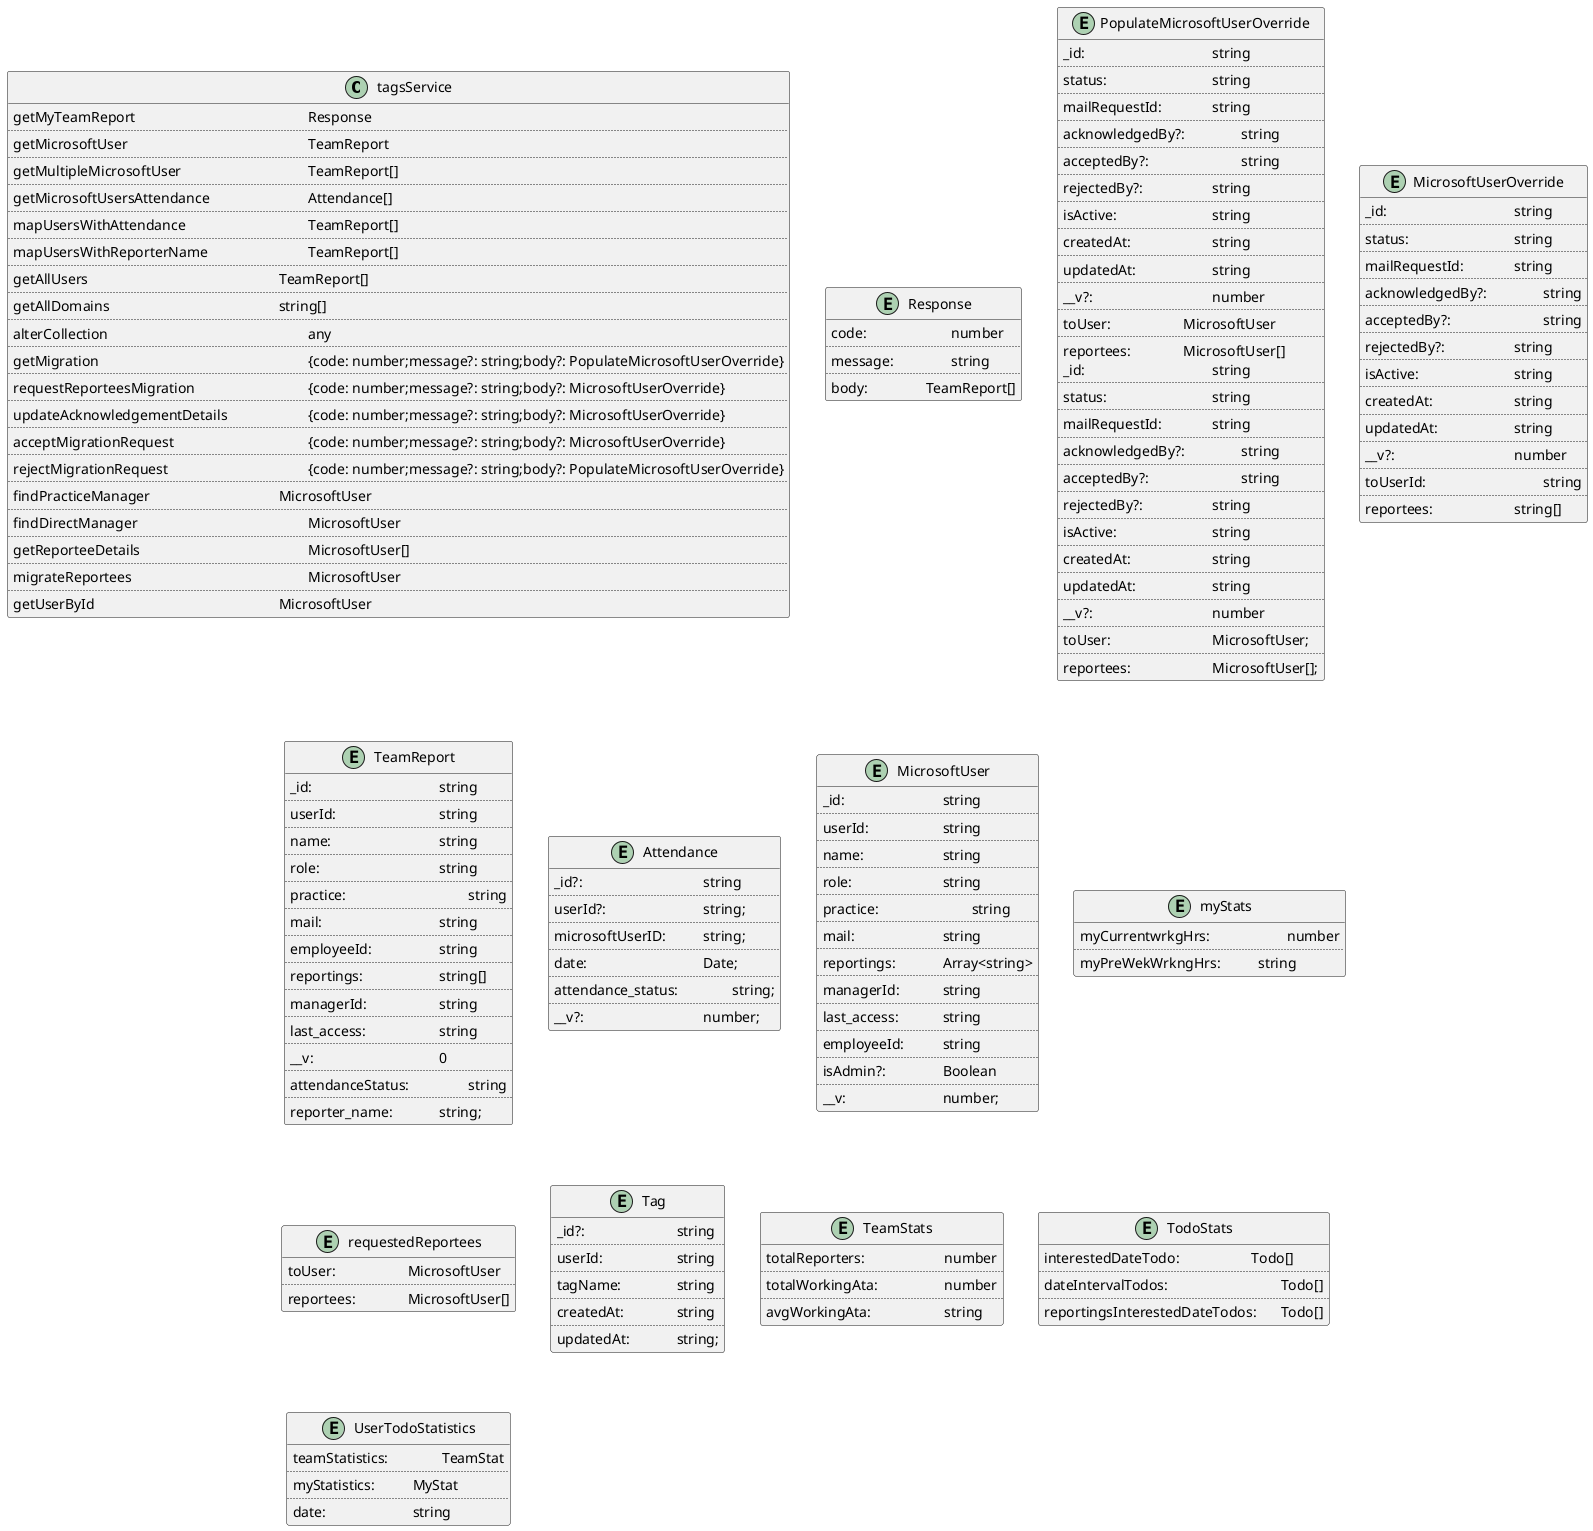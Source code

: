@startuml user service class diagram

class tagsService {
  getMyTeamReport  \t\t\t\t\t\t Response
  ..
  getMicrosoftUser  \t\t\t\t\t\t TeamReport
  ..
  getMultipleMicrosoftUser  \t\t\t\t TeamReport[]
  ..
  getMicrosoftUsersAttendance \t\t\t\t Attendance[]
  ..
  mapUsersWithAttendance \t\t\t\t TeamReport[]
  ..
  mapUsersWithReporterName \t\t\t\t TeamReport[]
  ..
  getAllUsers \t\t\t\t\t\t\t TeamReport[]
  ..
  getAllDomains  \t\t\t\t\t\t string[]
  ..
  alterCollection \t\t\t\t\t\t\t any
  ..
  getMigration \t\t\t\t\t\t\t {code: number;message?: string;body?: PopulateMicrosoftUserOverride}
  ..
  requestReporteesMigration \t\t\t\t {code: number;message?: string;body?: MicrosoftUserOverride}
  ..
  updateAcknowledgementDetails \t\t\t {code: number;message?: string;body?: MicrosoftUserOverride}
  ..
  acceptMigrationRequest \t\t\t\t\t {code: number;message?: string;body?: MicrosoftUserOverride}
  ..
  rejectMigrationRequest \t\t\t\t\t {code: number;message?: string;body?: PopulateMicrosoftUserOverride}
  ..
  findPracticeManager \t\t\t\t\t MicrosoftUser
  ..
  findDirectManager \t\t\t\t\t\t MicrosoftUser
  ..
  getReporteeDetails \t\t\t\t\t\t MicrosoftUser[]
  ..
  migrateReportees \t\t\t\t\t\t MicrosoftUser
  ..
  getUserById \t\t\t\t\t\t\t MicrosoftUser
}

entity Response{
    code: \t\t\t number
    ..
    message: \t\t string
    ..
    body: \t\t  TeamReport[]
}

entity PopulateMicrosoftUserOverride{
    _id: \t\t\t\t\t string
    ..
    status: \t\t\t\t string
    ..
    mailRequestId: \t\t string
    ..
    acknowledgedBy?: \t\t string
    ..
    acceptedBy?: \t\t\t string
    ..
    rejectedBy?: \t\t\t string
    ..
    isActive: \t\t\t\t string
    ..
    createdAt: \t\t\t string
    ..
    updatedAt: \t\t\t string
    ..
    __v?: \t\t\t\t number
    ..
    toUser: \t\t\t MicrosoftUser
    ..
    reportees: \t\t MicrosoftUser[]
}

entity MicrosoftUserOverride{
    _id: \t\t\t\t\t string
    ..
    status: \t\t\t\t string
    ..
    mailRequestId: \t\t string
    ..
    acknowledgedBy?: \t\t string
    ..
    acceptedBy?: \t\t\t string
    ..
    rejectedBy?: \t\t\t string
    ..
    isActive: \t\t\t\t string
    ..
    createdAt: \t\t\t string
    ..
    updatedAt: \t\t\t string
    ..
    __v?: \t\t\t\t number
    ..
    toUserId: \t\t\t\t string
    ..
    reportees: \t\t\t string[]
}

entity PopulateMicrosoftUserOverride{
    _id: \t\t\t\t\t string
    ..
    status: \t\t\t\t string
    ..
    mailRequestId: \t\t string
    ..
    acknowledgedBy?: \t\t string
    ..
    acceptedBy?: \t\t\t string
    ..
    rejectedBy?: \t\t\t string
    ..
    isActive: \t\t\t\t string
    ..
    createdAt: \t\t\t string
    ..
    updatedAt: \t\t\t string
    ..
    __v?: \t\t\t\t number
    ..
  toUser: \t\t\t\t MicrosoftUser;
  ..
  reportees: \t\t\t MicrosoftUser[];
}

entity TeamReport{
  _id: \t\t\t\t\t string
  ..
  userId: \t\t\t\t string
  ..
  name: \t\t\t\t string
  ..
  role: \t\t\t\t string
  ..
  practice: \t\t\t\t string
  ..
  mail: \t\t\t\t string
  ..
  employeeId: \t\t\t string
  ..
  reportings: \t\t\t string[]
  ..
  managerId: \t\t\t string
  ..
  last_access: \t\t\t string
  ..
  __v: \t\t\t\t\t 0
  ..
  attendanceStatus: \t\t string
  ..
  reporter_name: \t\t string;
}

entity Attendance{
  _id?: \t\t\t\t string
  ..
  userId?: \t\t\t\t string;
  ..
  microsoftUserID: \t\t string;
  ..
  date: \t\t\t\t Date;
  ..
  attendance_status: \t\t string;
  ..
  __v?: \t\t\t\t number;
}

entity MicrosoftUser{
  _id: \t\t\t\t string
  ..
  userId: \t\t\t string
  ..
  name: \t\t\t string
  ..
  role: \t\t\t string
  ..
  practice: \t\t\t string
  ..
  mail: \t\t\t string
  ..
  reportings: \t\t Array<string>
  ..
  managerId: \t\t string
  ..
  last_access: \t\t string
  ..
  employeeId: \t\t string
  ..
  isAdmin?: \t\t Boolean
  ..
  __v: \t\t\t\t number;
}

entity myStats {
  myCurrentwrkgHrs: \t\t\t number
  ..
  myPreWekWrkngHrs: \t\t string
}

entity requestedReportees {
  toUser: \t\t\t MicrosoftUser
  ..
  reportees: \t\t MicrosoftUser[]
}

entity Tag {
  _id?: \t\t\t string
  ..
  userId: \t\t\t string
  ..
  tagName: \t\t string
  ..
  createdAt: \t\t string
  ..
  updatedAt: \t\t string;
}

entity TeamStats {
  totalReporters: \t\t\t number
  ..
  totalWorkingAta: \t\t\t number
  ..
  avgWorkingAta: \t\t\t string
}

entity TodoStats {
  interestedDateTodo: \t\t\t Todo[]
  ..
  dateIntervalTodos: \t\t\t\t Todo[]
  ..
  reportingsInterestedDateTodos: \t Todo[]
}

entity UserTodoStatistics {
  teamStatistics: \t\t TeamStat
  ..
  myStatistics: \t\t MyStat
  ..
  date: \t\t\t string
}

@enduml